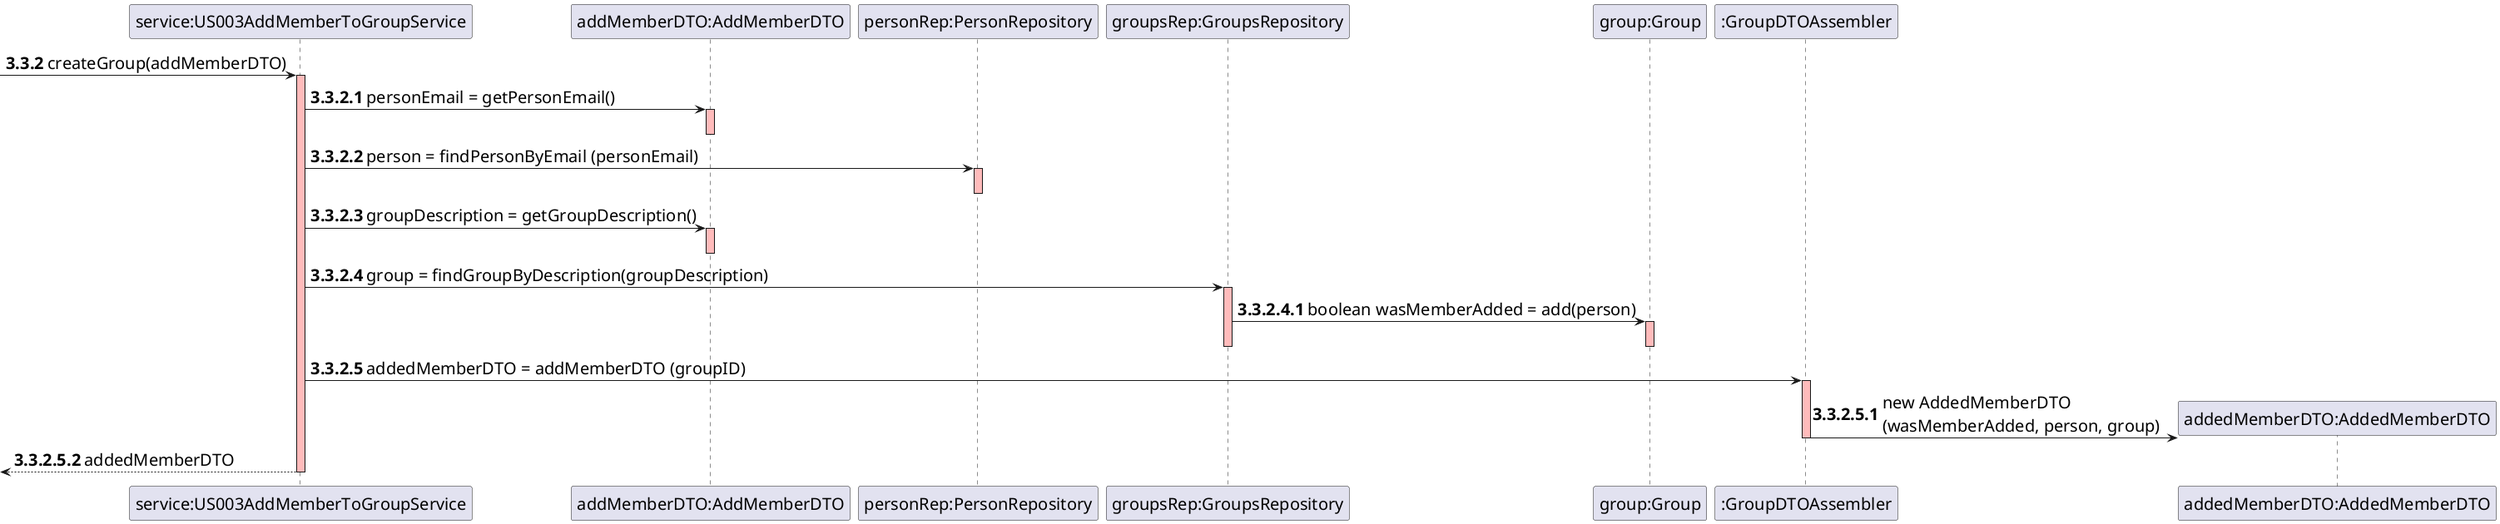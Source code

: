 @startuml

skinparam DefaultFontSize 20

autonumber 3.3.2
-> "service:US003AddMemberToGroupService" : createGroup(addMemberDTO)

autonumber 3.3.2.1
activate "service:US003AddMemberToGroupService" #FFBBBB
"service:US003AddMemberToGroupService" -> "addMemberDTO:AddMemberDTO" : personEmail = getPersonEmail()
activate "addMemberDTO:AddMemberDTO" #FFBBBB
deactivate "addMemberDTO:AddMemberDTO"

"service:US003AddMemberToGroupService" -> "personRep:PersonRepository" : person = findPersonByEmail (personEmail)
activate "personRep:PersonRepository" #FFBBBB
deactivate "personRep:PersonRepository"

"service:US003AddMemberToGroupService" -> "addMemberDTO:AddMemberDTO" : groupDescription = getGroupDescription()
activate "addMemberDTO:AddMemberDTO" #FFBBBB
deactivate "addMemberDTO:AddMemberDTO"

"service:US003AddMemberToGroupService" -> "groupsRep:GroupsRepository" : group = findGroupByDescription(groupDescription)
activate "groupsRep:GroupsRepository" #FFBBBB

autonumber 3.3.2.4.1

"groupsRep:GroupsRepository" -> "group:Group" : boolean wasMemberAdded = add(person)
activate "group:Group" #FFBBBB
deactivate "groupsRep:GroupsRepository" #FFBBBB
deactivate "group:Group" #FFBBBB

autonumber 3.3.2.5
"service:US003AddMemberToGroupService" -> ":GroupDTOAssembler" : addedMemberDTO = addMemberDTO (groupID)
activate ":GroupDTOAssembler" #FFBBBB

autonumber 3.3.2.5.1
create "addedMemberDTO:AddedMemberDTO"
":GroupDTOAssembler" -> "addedMemberDTO:AddedMemberDTO" : new AddedMemberDTO\n(wasMemberAdded, person, group)
deactivate ":GroupDTOAssembler"

 <-- "service:US003AddMemberToGroupService" : addedMemberDTO
deactivate "service:US003AddMemberToGroupService"

@enduml
